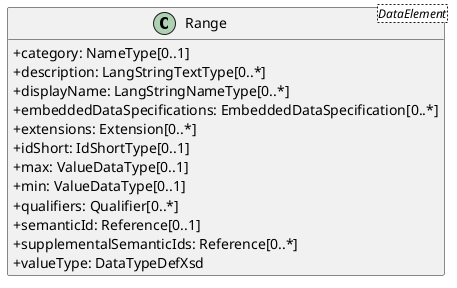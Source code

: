 @startuml
skinparam classAttributeIconSize 0
hide methods

class Range<DataElement> {
  +category: NameType[0..1] 
  +description: LangStringTextType[0..*] 
  +displayName: LangStringNameType[0..*] 
  +embeddedDataSpecifications: EmbeddedDataSpecification[0..*] 
  +extensions: Extension[0..*] 
  +idShort: IdShortType[0..1] 
  +max: ValueDataType[0..1] 
  +min: ValueDataType[0..1] 
  +qualifiers: Qualifier[0..*] 
  +semanticId: Reference[0..1] 
  +supplementalSemanticIds: Reference[0..*] 
  +valueType: DataTypeDefXsd 
}
@enduml